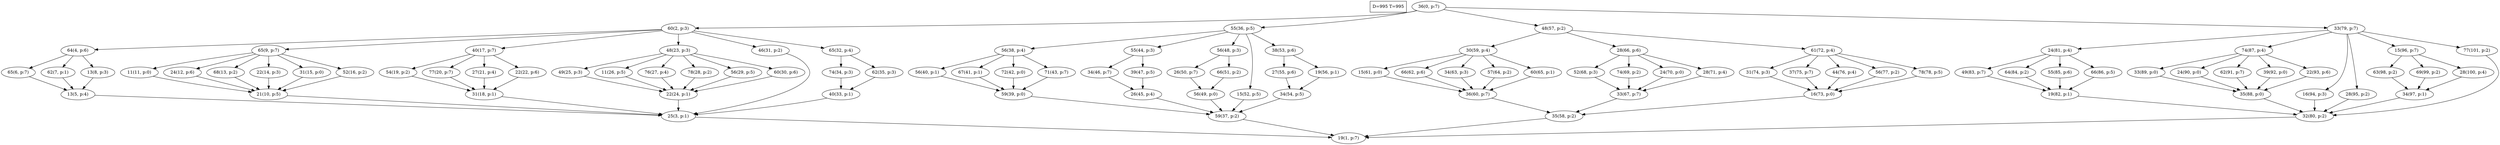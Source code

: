 digraph Task {
i [shape=box, label="D=995 T=995"]; 
0 [label="36(0, p:7)"];
1 [label="19(1, p:7)"];
2 [label="60(2, p:3)"];
3 [label="25(3, p:1)"];
4 [label="64(4, p:6)"];
5 [label="13(5, p:4)"];
6 [label="65(6, p:7)"];
7 [label="62(7, p:1)"];
8 [label="13(8, p:3)"];
9 [label="65(9, p:7)"];
10 [label="21(10, p:5)"];
11 [label="11(11, p:0)"];
12 [label="24(12, p:6)"];
13 [label="68(13, p:2)"];
14 [label="22(14, p:3)"];
15 [label="31(15, p:0)"];
16 [label="52(16, p:2)"];
17 [label="40(17, p:7)"];
18 [label="31(18, p:1)"];
19 [label="54(19, p:2)"];
20 [label="77(20, p:7)"];
21 [label="27(21, p:4)"];
22 [label="22(22, p:6)"];
23 [label="48(23, p:3)"];
24 [label="22(24, p:1)"];
25 [label="49(25, p:3)"];
26 [label="11(26, p:5)"];
27 [label="76(27, p:4)"];
28 [label="78(28, p:2)"];
29 [label="56(29, p:5)"];
30 [label="60(30, p:6)"];
31 [label="46(31, p:2)"];
32 [label="65(32, p:4)"];
33 [label="40(33, p:1)"];
34 [label="74(34, p:3)"];
35 [label="62(35, p:3)"];
36 [label="55(36, p:5)"];
37 [label="59(37, p:2)"];
38 [label="56(38, p:4)"];
39 [label="59(39, p:0)"];
40 [label="56(40, p:1)"];
41 [label="67(41, p:1)"];
42 [label="72(42, p:0)"];
43 [label="71(43, p:7)"];
44 [label="55(44, p:3)"];
45 [label="26(45, p:4)"];
46 [label="34(46, p:7)"];
47 [label="39(47, p:5)"];
48 [label="56(48, p:3)"];
49 [label="56(49, p:0)"];
50 [label="26(50, p:7)"];
51 [label="66(51, p:2)"];
52 [label="15(52, p:5)"];
53 [label="38(53, p:6)"];
54 [label="34(54, p:5)"];
55 [label="27(55, p:6)"];
56 [label="19(56, p:1)"];
57 [label="48(57, p:2)"];
58 [label="35(58, p:2)"];
59 [label="30(59, p:4)"];
60 [label="36(60, p:7)"];
61 [label="15(61, p:0)"];
62 [label="66(62, p:6)"];
63 [label="34(63, p:3)"];
64 [label="57(64, p:2)"];
65 [label="60(65, p:1)"];
66 [label="28(66, p:6)"];
67 [label="33(67, p:7)"];
68 [label="52(68, p:3)"];
69 [label="74(69, p:2)"];
70 [label="24(70, p:0)"];
71 [label="28(71, p:4)"];
72 [label="61(72, p:4)"];
73 [label="16(73, p:0)"];
74 [label="31(74, p:3)"];
75 [label="37(75, p:7)"];
76 [label="44(76, p:4)"];
77 [label="56(77, p:2)"];
78 [label="78(78, p:5)"];
79 [label="33(79, p:7)"];
80 [label="32(80, p:2)"];
81 [label="24(81, p:4)"];
82 [label="19(82, p:1)"];
83 [label="49(83, p:7)"];
84 [label="64(84, p:2)"];
85 [label="55(85, p:6)"];
86 [label="66(86, p:5)"];
87 [label="74(87, p:4)"];
88 [label="35(88, p:0)"];
89 [label="33(89, p:0)"];
90 [label="24(90, p:0)"];
91 [label="62(91, p:7)"];
92 [label="39(92, p:0)"];
93 [label="22(93, p:6)"];
94 [label="16(94, p:3)"];
95 [label="28(95, p:2)"];
96 [label="15(96, p:7)"];
97 [label="34(97, p:1)"];
98 [label="63(98, p:2)"];
99 [label="69(99, p:2)"];
100 [label="28(100, p:4)"];
101 [label="77(101, p:2)"];
0 -> 2;
0 -> 36;
0 -> 57;
0 -> 79;
2 -> 4;
2 -> 9;
2 -> 17;
2 -> 23;
2 -> 31;
2 -> 32;
3 -> 1;
4 -> 6;
4 -> 7;
4 -> 8;
5 -> 3;
6 -> 5;
7 -> 5;
8 -> 5;
9 -> 11;
9 -> 12;
9 -> 13;
9 -> 14;
9 -> 15;
9 -> 16;
10 -> 3;
11 -> 10;
12 -> 10;
13 -> 10;
14 -> 10;
15 -> 10;
16 -> 10;
17 -> 19;
17 -> 20;
17 -> 21;
17 -> 22;
18 -> 3;
19 -> 18;
20 -> 18;
21 -> 18;
22 -> 18;
23 -> 25;
23 -> 26;
23 -> 27;
23 -> 28;
23 -> 29;
23 -> 30;
24 -> 3;
25 -> 24;
26 -> 24;
27 -> 24;
28 -> 24;
29 -> 24;
30 -> 24;
31 -> 3;
32 -> 34;
32 -> 35;
33 -> 3;
34 -> 33;
35 -> 33;
36 -> 38;
36 -> 44;
36 -> 48;
36 -> 52;
36 -> 53;
37 -> 1;
38 -> 40;
38 -> 41;
38 -> 42;
38 -> 43;
39 -> 37;
40 -> 39;
41 -> 39;
42 -> 39;
43 -> 39;
44 -> 46;
44 -> 47;
45 -> 37;
46 -> 45;
47 -> 45;
48 -> 50;
48 -> 51;
49 -> 37;
50 -> 49;
51 -> 49;
52 -> 37;
53 -> 55;
53 -> 56;
54 -> 37;
55 -> 54;
56 -> 54;
57 -> 59;
57 -> 66;
57 -> 72;
58 -> 1;
59 -> 61;
59 -> 62;
59 -> 63;
59 -> 64;
59 -> 65;
60 -> 58;
61 -> 60;
62 -> 60;
63 -> 60;
64 -> 60;
65 -> 60;
66 -> 68;
66 -> 69;
66 -> 70;
66 -> 71;
67 -> 58;
68 -> 67;
69 -> 67;
70 -> 67;
71 -> 67;
72 -> 74;
72 -> 75;
72 -> 76;
72 -> 77;
72 -> 78;
73 -> 58;
74 -> 73;
75 -> 73;
76 -> 73;
77 -> 73;
78 -> 73;
79 -> 81;
79 -> 87;
79 -> 94;
79 -> 95;
79 -> 96;
79 -> 101;
80 -> 1;
81 -> 83;
81 -> 84;
81 -> 85;
81 -> 86;
82 -> 80;
83 -> 82;
84 -> 82;
85 -> 82;
86 -> 82;
87 -> 89;
87 -> 90;
87 -> 91;
87 -> 92;
87 -> 93;
88 -> 80;
89 -> 88;
90 -> 88;
91 -> 88;
92 -> 88;
93 -> 88;
94 -> 80;
95 -> 80;
96 -> 98;
96 -> 99;
96 -> 100;
97 -> 80;
98 -> 97;
99 -> 97;
100 -> 97;
101 -> 80;
}